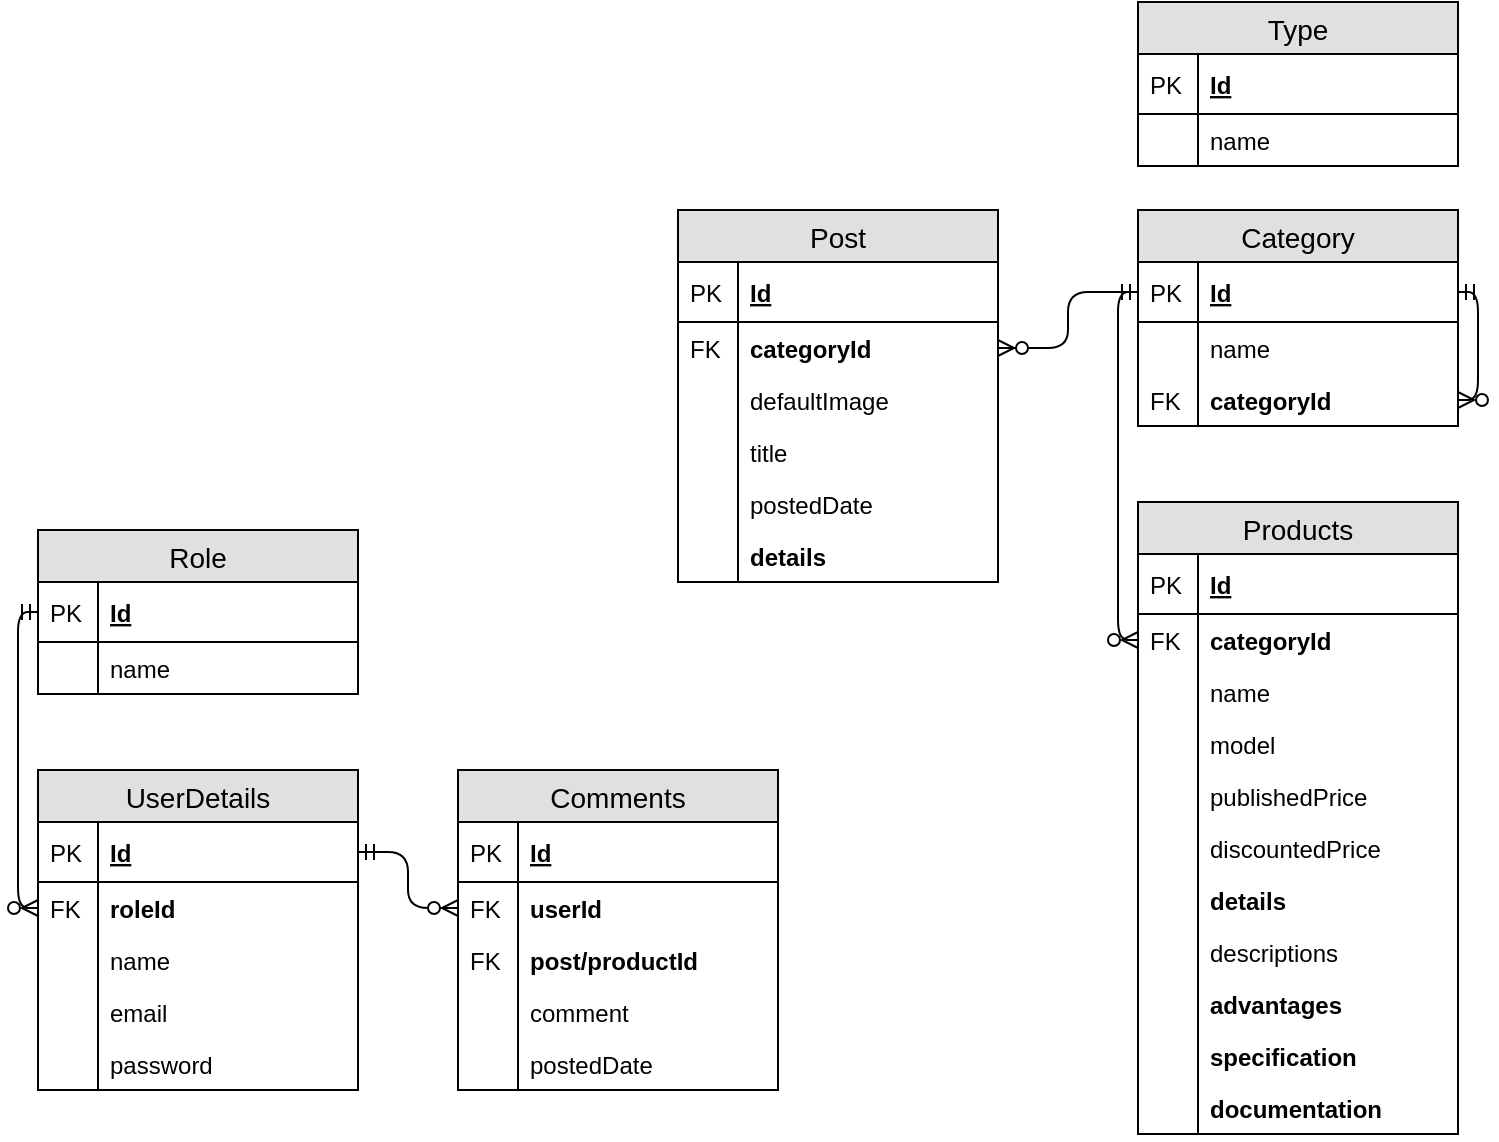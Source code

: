 <mxfile version="10.6.0"><diagram id="Jozdrf0DuG41BURUhVmB" name="Page-1"><mxGraphModel dx="1010" dy="582" grid="1" gridSize="10" guides="1" tooltips="1" connect="1" arrows="1" fold="1" page="1" pageScale="1" pageWidth="850" pageHeight="1100" math="0" shadow="0"><root><mxCell id="0"/><mxCell id="1" parent="0"/><mxCell id="B-Vxzdzl3B0pB5vQ94Bh-1" value="Products" style="swimlane;fontStyle=0;childLayout=stackLayout;horizontal=1;startSize=26;fillColor=#e0e0e0;horizontalStack=0;resizeParent=1;resizeParentMax=0;resizeLast=0;collapsible=1;marginBottom=0;swimlaneFillColor=#ffffff;align=center;fontSize=14;" vertex="1" parent="1"><mxGeometry x="580" y="260" width="160" height="316" as="geometry"/></mxCell><mxCell id="B-Vxzdzl3B0pB5vQ94Bh-2" value="Id" style="shape=partialRectangle;top=0;left=0;right=0;bottom=1;align=left;verticalAlign=middle;fillColor=none;spacingLeft=34;spacingRight=4;overflow=hidden;rotatable=0;points=[[0,0.5],[1,0.5]];portConstraint=eastwest;dropTarget=0;fontStyle=5;fontSize=12;" vertex="1" parent="B-Vxzdzl3B0pB5vQ94Bh-1"><mxGeometry y="26" width="160" height="30" as="geometry"/></mxCell><mxCell id="B-Vxzdzl3B0pB5vQ94Bh-3" value="PK" style="shape=partialRectangle;top=0;left=0;bottom=0;fillColor=none;align=left;verticalAlign=middle;spacingLeft=4;spacingRight=4;overflow=hidden;rotatable=0;points=[];portConstraint=eastwest;part=1;fontSize=12;" vertex="1" connectable="0" parent="B-Vxzdzl3B0pB5vQ94Bh-2"><mxGeometry width="30" height="30" as="geometry"/></mxCell><mxCell id="B-Vxzdzl3B0pB5vQ94Bh-84" value="categoryId" style="shape=partialRectangle;top=0;left=0;right=0;bottom=0;align=left;verticalAlign=top;fillColor=none;spacingLeft=34;spacingRight=4;overflow=hidden;rotatable=0;points=[[0,0.5],[1,0.5]];portConstraint=eastwest;dropTarget=0;fontSize=12;fontStyle=1" vertex="1" parent="B-Vxzdzl3B0pB5vQ94Bh-1"><mxGeometry y="56" width="160" height="26" as="geometry"/></mxCell><mxCell id="B-Vxzdzl3B0pB5vQ94Bh-85" value="FK" style="shape=partialRectangle;top=0;left=0;bottom=0;fillColor=none;align=left;verticalAlign=top;spacingLeft=4;spacingRight=4;overflow=hidden;rotatable=0;points=[];portConstraint=eastwest;part=1;fontSize=12;" vertex="1" connectable="0" parent="B-Vxzdzl3B0pB5vQ94Bh-84"><mxGeometry width="30" height="26" as="geometry"/></mxCell><mxCell id="B-Vxzdzl3B0pB5vQ94Bh-4" value="name" style="shape=partialRectangle;top=0;left=0;right=0;bottom=0;align=left;verticalAlign=top;fillColor=none;spacingLeft=34;spacingRight=4;overflow=hidden;rotatable=0;points=[[0,0.5],[1,0.5]];portConstraint=eastwest;dropTarget=0;fontSize=12;" vertex="1" parent="B-Vxzdzl3B0pB5vQ94Bh-1"><mxGeometry y="82" width="160" height="26" as="geometry"/></mxCell><mxCell id="B-Vxzdzl3B0pB5vQ94Bh-5" value="" style="shape=partialRectangle;top=0;left=0;bottom=0;fillColor=none;align=left;verticalAlign=top;spacingLeft=4;spacingRight=4;overflow=hidden;rotatable=0;points=[];portConstraint=eastwest;part=1;fontSize=12;" vertex="1" connectable="0" parent="B-Vxzdzl3B0pB5vQ94Bh-4"><mxGeometry width="30" height="26" as="geometry"/></mxCell><mxCell id="B-Vxzdzl3B0pB5vQ94Bh-6" value="model" style="shape=partialRectangle;top=0;left=0;right=0;bottom=0;align=left;verticalAlign=top;fillColor=none;spacingLeft=34;spacingRight=4;overflow=hidden;rotatable=0;points=[[0,0.5],[1,0.5]];portConstraint=eastwest;dropTarget=0;fontSize=12;" vertex="1" parent="B-Vxzdzl3B0pB5vQ94Bh-1"><mxGeometry y="108" width="160" height="26" as="geometry"/></mxCell><mxCell id="B-Vxzdzl3B0pB5vQ94Bh-7" value="" style="shape=partialRectangle;top=0;left=0;bottom=0;fillColor=none;align=left;verticalAlign=top;spacingLeft=4;spacingRight=4;overflow=hidden;rotatable=0;points=[];portConstraint=eastwest;part=1;fontSize=12;" vertex="1" connectable="0" parent="B-Vxzdzl3B0pB5vQ94Bh-6"><mxGeometry width="30" height="26" as="geometry"/></mxCell><mxCell id="B-Vxzdzl3B0pB5vQ94Bh-8" value="publishedPrice" style="shape=partialRectangle;top=0;left=0;right=0;bottom=0;align=left;verticalAlign=top;fillColor=none;spacingLeft=34;spacingRight=4;overflow=hidden;rotatable=0;points=[[0,0.5],[1,0.5]];portConstraint=eastwest;dropTarget=0;fontSize=12;" vertex="1" parent="B-Vxzdzl3B0pB5vQ94Bh-1"><mxGeometry y="134" width="160" height="26" as="geometry"/></mxCell><mxCell id="B-Vxzdzl3B0pB5vQ94Bh-9" value="" style="shape=partialRectangle;top=0;left=0;bottom=0;fillColor=none;align=left;verticalAlign=top;spacingLeft=4;spacingRight=4;overflow=hidden;rotatable=0;points=[];portConstraint=eastwest;part=1;fontSize=12;" vertex="1" connectable="0" parent="B-Vxzdzl3B0pB5vQ94Bh-8"><mxGeometry width="30" height="26" as="geometry"/></mxCell><mxCell id="B-Vxzdzl3B0pB5vQ94Bh-12" value="discountedPrice" style="shape=partialRectangle;top=0;left=0;right=0;bottom=0;align=left;verticalAlign=top;fillColor=none;spacingLeft=34;spacingRight=4;overflow=hidden;rotatable=0;points=[[0,0.5],[1,0.5]];portConstraint=eastwest;dropTarget=0;fontSize=12;" vertex="1" parent="B-Vxzdzl3B0pB5vQ94Bh-1"><mxGeometry y="160" width="160" height="26" as="geometry"/></mxCell><mxCell id="B-Vxzdzl3B0pB5vQ94Bh-13" value="" style="shape=partialRectangle;top=0;left=0;bottom=0;fillColor=none;align=left;verticalAlign=top;spacingLeft=4;spacingRight=4;overflow=hidden;rotatable=0;points=[];portConstraint=eastwest;part=1;fontSize=12;" vertex="1" connectable="0" parent="B-Vxzdzl3B0pB5vQ94Bh-12"><mxGeometry width="30" height="26" as="geometry"/></mxCell><mxCell id="B-Vxzdzl3B0pB5vQ94Bh-14" value="details" style="shape=partialRectangle;top=0;left=0;right=0;bottom=0;align=left;verticalAlign=top;fillColor=none;spacingLeft=34;spacingRight=4;overflow=hidden;rotatable=0;points=[[0,0.5],[1,0.5]];portConstraint=eastwest;dropTarget=0;fontSize=12;fontStyle=1" vertex="1" parent="B-Vxzdzl3B0pB5vQ94Bh-1"><mxGeometry y="186" width="160" height="26" as="geometry"/></mxCell><mxCell id="B-Vxzdzl3B0pB5vQ94Bh-15" value="" style="shape=partialRectangle;top=0;left=0;bottom=0;fillColor=none;align=left;verticalAlign=top;spacingLeft=4;spacingRight=4;overflow=hidden;rotatable=0;points=[];portConstraint=eastwest;part=1;fontSize=12;" vertex="1" connectable="0" parent="B-Vxzdzl3B0pB5vQ94Bh-14"><mxGeometry width="30" height="26" as="geometry"/></mxCell><mxCell id="B-Vxzdzl3B0pB5vQ94Bh-16" value="descriptions" style="shape=partialRectangle;top=0;left=0;right=0;bottom=0;align=left;verticalAlign=top;fillColor=none;spacingLeft=34;spacingRight=4;overflow=hidden;rotatable=0;points=[[0,0.5],[1,0.5]];portConstraint=eastwest;dropTarget=0;fontSize=12;" vertex="1" parent="B-Vxzdzl3B0pB5vQ94Bh-1"><mxGeometry y="212" width="160" height="26" as="geometry"/></mxCell><mxCell id="B-Vxzdzl3B0pB5vQ94Bh-17" value="" style="shape=partialRectangle;top=0;left=0;bottom=0;fillColor=none;align=left;verticalAlign=top;spacingLeft=4;spacingRight=4;overflow=hidden;rotatable=0;points=[];portConstraint=eastwest;part=1;fontSize=12;" vertex="1" connectable="0" parent="B-Vxzdzl3B0pB5vQ94Bh-16"><mxGeometry width="30" height="26" as="geometry"/></mxCell><mxCell id="B-Vxzdzl3B0pB5vQ94Bh-33" value="advantages" style="shape=partialRectangle;top=0;left=0;right=0;bottom=0;align=left;verticalAlign=top;fillColor=none;spacingLeft=34;spacingRight=4;overflow=hidden;rotatable=0;points=[[0,0.5],[1,0.5]];portConstraint=eastwest;dropTarget=0;fontSize=12;fontStyle=1" vertex="1" parent="B-Vxzdzl3B0pB5vQ94Bh-1"><mxGeometry y="238" width="160" height="26" as="geometry"/></mxCell><mxCell id="B-Vxzdzl3B0pB5vQ94Bh-34" value="" style="shape=partialRectangle;top=0;left=0;bottom=0;fillColor=none;align=left;verticalAlign=top;spacingLeft=4;spacingRight=4;overflow=hidden;rotatable=0;points=[];portConstraint=eastwest;part=1;fontSize=12;" vertex="1" connectable="0" parent="B-Vxzdzl3B0pB5vQ94Bh-33"><mxGeometry width="30" height="26" as="geometry"/></mxCell><mxCell id="B-Vxzdzl3B0pB5vQ94Bh-35" value="specification" style="shape=partialRectangle;top=0;left=0;right=0;bottom=0;align=left;verticalAlign=top;fillColor=none;spacingLeft=34;spacingRight=4;overflow=hidden;rotatable=0;points=[[0,0.5],[1,0.5]];portConstraint=eastwest;dropTarget=0;fontSize=12;fontStyle=1" vertex="1" parent="B-Vxzdzl3B0pB5vQ94Bh-1"><mxGeometry y="264" width="160" height="26" as="geometry"/></mxCell><mxCell id="B-Vxzdzl3B0pB5vQ94Bh-36" value="" style="shape=partialRectangle;top=0;left=0;bottom=0;fillColor=none;align=left;verticalAlign=top;spacingLeft=4;spacingRight=4;overflow=hidden;rotatable=0;points=[];portConstraint=eastwest;part=1;fontSize=12;" vertex="1" connectable="0" parent="B-Vxzdzl3B0pB5vQ94Bh-35"><mxGeometry width="30" height="26" as="geometry"/></mxCell><mxCell id="B-Vxzdzl3B0pB5vQ94Bh-37" value="documentation" style="shape=partialRectangle;top=0;left=0;right=0;bottom=0;align=left;verticalAlign=top;fillColor=none;spacingLeft=34;spacingRight=4;overflow=hidden;rotatable=0;points=[[0,0.5],[1,0.5]];portConstraint=eastwest;dropTarget=0;fontSize=12;fontStyle=1" vertex="1" parent="B-Vxzdzl3B0pB5vQ94Bh-1"><mxGeometry y="290" width="160" height="26" as="geometry"/></mxCell><mxCell id="B-Vxzdzl3B0pB5vQ94Bh-38" value="" style="shape=partialRectangle;top=0;left=0;bottom=0;fillColor=none;align=left;verticalAlign=top;spacingLeft=4;spacingRight=4;overflow=hidden;rotatable=0;points=[];portConstraint=eastwest;part=1;fontSize=12;" vertex="1" connectable="0" parent="B-Vxzdzl3B0pB5vQ94Bh-37"><mxGeometry width="30" height="26" as="geometry"/></mxCell><mxCell id="B-Vxzdzl3B0pB5vQ94Bh-39" value="Category" style="swimlane;fontStyle=0;childLayout=stackLayout;horizontal=1;startSize=26;fillColor=#e0e0e0;horizontalStack=0;resizeParent=1;resizeParentMax=0;resizeLast=0;collapsible=1;marginBottom=0;swimlaneFillColor=#ffffff;align=center;fontSize=14;" vertex="1" parent="1"><mxGeometry x="580" y="114" width="160" height="108" as="geometry"/></mxCell><mxCell id="B-Vxzdzl3B0pB5vQ94Bh-40" value="Id" style="shape=partialRectangle;top=0;left=0;right=0;bottom=1;align=left;verticalAlign=middle;fillColor=none;spacingLeft=34;spacingRight=4;overflow=hidden;rotatable=0;points=[[0,0.5],[1,0.5]];portConstraint=eastwest;dropTarget=0;fontStyle=5;fontSize=12;" vertex="1" parent="B-Vxzdzl3B0pB5vQ94Bh-39"><mxGeometry y="26" width="160" height="30" as="geometry"/></mxCell><mxCell id="B-Vxzdzl3B0pB5vQ94Bh-41" value="PK" style="shape=partialRectangle;top=0;left=0;bottom=0;fillColor=none;align=left;verticalAlign=middle;spacingLeft=4;spacingRight=4;overflow=hidden;rotatable=0;points=[];portConstraint=eastwest;part=1;fontSize=12;" vertex="1" connectable="0" parent="B-Vxzdzl3B0pB5vQ94Bh-40"><mxGeometry width="30" height="30" as="geometry"/></mxCell><mxCell id="B-Vxzdzl3B0pB5vQ94Bh-42" value="name" style="shape=partialRectangle;top=0;left=0;right=0;bottom=0;align=left;verticalAlign=top;fillColor=none;spacingLeft=34;spacingRight=4;overflow=hidden;rotatable=0;points=[[0,0.5],[1,0.5]];portConstraint=eastwest;dropTarget=0;fontSize=12;" vertex="1" parent="B-Vxzdzl3B0pB5vQ94Bh-39"><mxGeometry y="56" width="160" height="26" as="geometry"/></mxCell><mxCell id="B-Vxzdzl3B0pB5vQ94Bh-43" value="" style="shape=partialRectangle;top=0;left=0;bottom=0;fillColor=none;align=left;verticalAlign=top;spacingLeft=4;spacingRight=4;overflow=hidden;rotatable=0;points=[];portConstraint=eastwest;part=1;fontSize=12;" vertex="1" connectable="0" parent="B-Vxzdzl3B0pB5vQ94Bh-42"><mxGeometry width="30" height="26" as="geometry"/></mxCell><mxCell id="B-Vxzdzl3B0pB5vQ94Bh-55" value="categoryId" style="shape=partialRectangle;top=0;left=0;right=0;bottom=0;align=left;verticalAlign=top;fillColor=none;spacingLeft=34;spacingRight=4;overflow=hidden;rotatable=0;points=[[0,0.5],[1,0.5]];portConstraint=eastwest;dropTarget=0;fontSize=12;fontStyle=1" vertex="1" parent="B-Vxzdzl3B0pB5vQ94Bh-39"><mxGeometry y="82" width="160" height="26" as="geometry"/></mxCell><mxCell id="B-Vxzdzl3B0pB5vQ94Bh-56" value="FK" style="shape=partialRectangle;top=0;left=0;bottom=0;fillColor=none;align=left;verticalAlign=top;spacingLeft=4;spacingRight=4;overflow=hidden;rotatable=0;points=[];portConstraint=eastwest;part=1;fontSize=12;" vertex="1" connectable="0" parent="B-Vxzdzl3B0pB5vQ94Bh-55"><mxGeometry width="30" height="26" as="geometry"/></mxCell><mxCell id="B-Vxzdzl3B0pB5vQ94Bh-74" value="" style="edgeStyle=orthogonalEdgeStyle;fontSize=12;html=1;endArrow=ERzeroToMany;startArrow=ERmandOne;entryX=1;entryY=0.5;entryDx=0;entryDy=0;exitX=1;exitY=0.5;exitDx=0;exitDy=0;" edge="1" parent="B-Vxzdzl3B0pB5vQ94Bh-39" source="B-Vxzdzl3B0pB5vQ94Bh-40" target="B-Vxzdzl3B0pB5vQ94Bh-55"><mxGeometry width="100" height="100" relative="1" as="geometry"><mxPoint x="-560" y="416" as="sourcePoint"/><mxPoint x="-460" y="316" as="targetPoint"/></mxGeometry></mxCell><mxCell id="B-Vxzdzl3B0pB5vQ94Bh-50" value="Type" style="swimlane;fontStyle=0;childLayout=stackLayout;horizontal=1;startSize=26;fillColor=#e0e0e0;horizontalStack=0;resizeParent=1;resizeParentMax=0;resizeLast=0;collapsible=1;marginBottom=0;swimlaneFillColor=#ffffff;align=center;fontSize=14;" vertex="1" parent="1"><mxGeometry x="580" y="10" width="160" height="82" as="geometry"/></mxCell><mxCell id="B-Vxzdzl3B0pB5vQ94Bh-51" value="Id" style="shape=partialRectangle;top=0;left=0;right=0;bottom=1;align=left;verticalAlign=middle;fillColor=none;spacingLeft=34;spacingRight=4;overflow=hidden;rotatable=0;points=[[0,0.5],[1,0.5]];portConstraint=eastwest;dropTarget=0;fontStyle=5;fontSize=12;" vertex="1" parent="B-Vxzdzl3B0pB5vQ94Bh-50"><mxGeometry y="26" width="160" height="30" as="geometry"/></mxCell><mxCell id="B-Vxzdzl3B0pB5vQ94Bh-52" value="PK" style="shape=partialRectangle;top=0;left=0;bottom=0;fillColor=none;align=left;verticalAlign=middle;spacingLeft=4;spacingRight=4;overflow=hidden;rotatable=0;points=[];portConstraint=eastwest;part=1;fontSize=12;" vertex="1" connectable="0" parent="B-Vxzdzl3B0pB5vQ94Bh-51"><mxGeometry width="30" height="30" as="geometry"/></mxCell><mxCell id="B-Vxzdzl3B0pB5vQ94Bh-53" value="name" style="shape=partialRectangle;top=0;left=0;right=0;bottom=0;align=left;verticalAlign=top;fillColor=none;spacingLeft=34;spacingRight=4;overflow=hidden;rotatable=0;points=[[0,0.5],[1,0.5]];portConstraint=eastwest;dropTarget=0;fontSize=12;" vertex="1" parent="B-Vxzdzl3B0pB5vQ94Bh-50"><mxGeometry y="56" width="160" height="26" as="geometry"/></mxCell><mxCell id="B-Vxzdzl3B0pB5vQ94Bh-54" value="" style="shape=partialRectangle;top=0;left=0;bottom=0;fillColor=none;align=left;verticalAlign=top;spacingLeft=4;spacingRight=4;overflow=hidden;rotatable=0;points=[];portConstraint=eastwest;part=1;fontSize=12;" vertex="1" connectable="0" parent="B-Vxzdzl3B0pB5vQ94Bh-53"><mxGeometry width="30" height="26" as="geometry"/></mxCell><mxCell id="B-Vxzdzl3B0pB5vQ94Bh-69" value="Post" style="swimlane;fontStyle=0;childLayout=stackLayout;horizontal=1;startSize=26;fillColor=#e0e0e0;horizontalStack=0;resizeParent=1;resizeParentMax=0;resizeLast=0;collapsible=1;marginBottom=0;swimlaneFillColor=#ffffff;align=center;fontSize=14;" vertex="1" parent="1"><mxGeometry x="350" y="114" width="160" height="186" as="geometry"/></mxCell><mxCell id="B-Vxzdzl3B0pB5vQ94Bh-70" value="Id" style="shape=partialRectangle;top=0;left=0;right=0;bottom=1;align=left;verticalAlign=middle;fillColor=none;spacingLeft=34;spacingRight=4;overflow=hidden;rotatable=0;points=[[0,0.5],[1,0.5]];portConstraint=eastwest;dropTarget=0;fontStyle=5;fontSize=12;" vertex="1" parent="B-Vxzdzl3B0pB5vQ94Bh-69"><mxGeometry y="26" width="160" height="30" as="geometry"/></mxCell><mxCell id="B-Vxzdzl3B0pB5vQ94Bh-71" value="PK" style="shape=partialRectangle;top=0;left=0;bottom=0;fillColor=none;align=left;verticalAlign=middle;spacingLeft=4;spacingRight=4;overflow=hidden;rotatable=0;points=[];portConstraint=eastwest;part=1;fontSize=12;" vertex="1" connectable="0" parent="B-Vxzdzl3B0pB5vQ94Bh-70"><mxGeometry width="30" height="30" as="geometry"/></mxCell><mxCell id="B-Vxzdzl3B0pB5vQ94Bh-75" value="categoryId" style="shape=partialRectangle;top=0;left=0;right=0;bottom=0;align=left;verticalAlign=top;fillColor=none;spacingLeft=34;spacingRight=4;overflow=hidden;rotatable=0;points=[[0,0.5],[1,0.5]];portConstraint=eastwest;dropTarget=0;fontSize=12;fontStyle=1" vertex="1" parent="B-Vxzdzl3B0pB5vQ94Bh-69"><mxGeometry y="56" width="160" height="26" as="geometry"/></mxCell><mxCell id="B-Vxzdzl3B0pB5vQ94Bh-76" value="FK" style="shape=partialRectangle;top=0;left=0;bottom=0;fillColor=none;align=left;verticalAlign=top;spacingLeft=4;spacingRight=4;overflow=hidden;rotatable=0;points=[];portConstraint=eastwest;part=1;fontSize=12;" vertex="1" connectable="0" parent="B-Vxzdzl3B0pB5vQ94Bh-75"><mxGeometry width="30" height="26" as="geometry"/></mxCell><mxCell id="B-Vxzdzl3B0pB5vQ94Bh-82" value="defaultImage" style="shape=partialRectangle;top=0;left=0;right=0;bottom=0;align=left;verticalAlign=top;fillColor=none;spacingLeft=34;spacingRight=4;overflow=hidden;rotatable=0;points=[[0,0.5],[1,0.5]];portConstraint=eastwest;dropTarget=0;fontSize=12;" vertex="1" parent="B-Vxzdzl3B0pB5vQ94Bh-69"><mxGeometry y="82" width="160" height="26" as="geometry"/></mxCell><mxCell id="B-Vxzdzl3B0pB5vQ94Bh-83" value="" style="shape=partialRectangle;top=0;left=0;bottom=0;fillColor=none;align=left;verticalAlign=top;spacingLeft=4;spacingRight=4;overflow=hidden;rotatable=0;points=[];portConstraint=eastwest;part=1;fontSize=12;" vertex="1" connectable="0" parent="B-Vxzdzl3B0pB5vQ94Bh-82"><mxGeometry width="30" height="26" as="geometry"/></mxCell><mxCell id="B-Vxzdzl3B0pB5vQ94Bh-72" value="title" style="shape=partialRectangle;top=0;left=0;right=0;bottom=0;align=left;verticalAlign=top;fillColor=none;spacingLeft=34;spacingRight=4;overflow=hidden;rotatable=0;points=[[0,0.5],[1,0.5]];portConstraint=eastwest;dropTarget=0;fontSize=12;" vertex="1" parent="B-Vxzdzl3B0pB5vQ94Bh-69"><mxGeometry y="108" width="160" height="26" as="geometry"/></mxCell><mxCell id="B-Vxzdzl3B0pB5vQ94Bh-73" value="" style="shape=partialRectangle;top=0;left=0;bottom=0;fillColor=none;align=left;verticalAlign=top;spacingLeft=4;spacingRight=4;overflow=hidden;rotatable=0;points=[];portConstraint=eastwest;part=1;fontSize=12;" vertex="1" connectable="0" parent="B-Vxzdzl3B0pB5vQ94Bh-72"><mxGeometry width="30" height="26" as="geometry"/></mxCell><mxCell id="B-Vxzdzl3B0pB5vQ94Bh-78" value="postedDate" style="shape=partialRectangle;top=0;left=0;right=0;bottom=0;align=left;verticalAlign=top;fillColor=none;spacingLeft=34;spacingRight=4;overflow=hidden;rotatable=0;points=[[0,0.5],[1,0.5]];portConstraint=eastwest;dropTarget=0;fontSize=12;" vertex="1" parent="B-Vxzdzl3B0pB5vQ94Bh-69"><mxGeometry y="134" width="160" height="26" as="geometry"/></mxCell><mxCell id="B-Vxzdzl3B0pB5vQ94Bh-79" value="" style="shape=partialRectangle;top=0;left=0;bottom=0;fillColor=none;align=left;verticalAlign=top;spacingLeft=4;spacingRight=4;overflow=hidden;rotatable=0;points=[];portConstraint=eastwest;part=1;fontSize=12;" vertex="1" connectable="0" parent="B-Vxzdzl3B0pB5vQ94Bh-78"><mxGeometry width="30" height="26" as="geometry"/></mxCell><mxCell id="B-Vxzdzl3B0pB5vQ94Bh-80" value="details" style="shape=partialRectangle;top=0;left=0;right=0;bottom=0;align=left;verticalAlign=top;fillColor=none;spacingLeft=34;spacingRight=4;overflow=hidden;rotatable=0;points=[[0,0.5],[1,0.5]];portConstraint=eastwest;dropTarget=0;fontSize=12;fontStyle=1" vertex="1" parent="B-Vxzdzl3B0pB5vQ94Bh-69"><mxGeometry y="160" width="160" height="26" as="geometry"/></mxCell><mxCell id="B-Vxzdzl3B0pB5vQ94Bh-81" value="" style="shape=partialRectangle;top=0;left=0;bottom=0;fillColor=none;align=left;verticalAlign=top;spacingLeft=4;spacingRight=4;overflow=hidden;rotatable=0;points=[];portConstraint=eastwest;part=1;fontSize=12;" vertex="1" connectable="0" parent="B-Vxzdzl3B0pB5vQ94Bh-80"><mxGeometry width="30" height="26" as="geometry"/></mxCell><mxCell id="B-Vxzdzl3B0pB5vQ94Bh-77" value="" style="edgeStyle=orthogonalEdgeStyle;fontSize=12;html=1;endArrow=ERzeroToMany;startArrow=ERmandOne;entryX=1;entryY=0.5;entryDx=0;entryDy=0;exitX=0;exitY=0.5;exitDx=0;exitDy=0;" edge="1" parent="1" source="B-Vxzdzl3B0pB5vQ94Bh-40" target="B-Vxzdzl3B0pB5vQ94Bh-75"><mxGeometry width="100" height="100" relative="1" as="geometry"><mxPoint x="410" y="470" as="sourcePoint"/><mxPoint x="510" y="370" as="targetPoint"/></mxGeometry></mxCell><mxCell id="B-Vxzdzl3B0pB5vQ94Bh-86" value="" style="edgeStyle=orthogonalEdgeStyle;fontSize=12;html=1;endArrow=ERzeroToMany;startArrow=ERmandOne;entryX=0;entryY=0.5;entryDx=0;entryDy=0;exitX=0;exitY=0.5;exitDx=0;exitDy=0;" edge="1" parent="1" source="B-Vxzdzl3B0pB5vQ94Bh-40" target="B-Vxzdzl3B0pB5vQ94Bh-84"><mxGeometry width="100" height="100" relative="1" as="geometry"><mxPoint x="230" y="510" as="sourcePoint"/><mxPoint x="330" y="410" as="targetPoint"/></mxGeometry></mxCell><mxCell id="B-Vxzdzl3B0pB5vQ94Bh-87" value="Role" style="swimlane;fontStyle=0;childLayout=stackLayout;horizontal=1;startSize=26;fillColor=#e0e0e0;horizontalStack=0;resizeParent=1;resizeParentMax=0;resizeLast=0;collapsible=1;marginBottom=0;swimlaneFillColor=#ffffff;align=center;fontSize=14;" vertex="1" parent="1"><mxGeometry x="30" y="274" width="160" height="82" as="geometry"/></mxCell><mxCell id="B-Vxzdzl3B0pB5vQ94Bh-88" value="Id" style="shape=partialRectangle;top=0;left=0;right=0;bottom=1;align=left;verticalAlign=middle;fillColor=none;spacingLeft=34;spacingRight=4;overflow=hidden;rotatable=0;points=[[0,0.5],[1,0.5]];portConstraint=eastwest;dropTarget=0;fontStyle=5;fontSize=12;" vertex="1" parent="B-Vxzdzl3B0pB5vQ94Bh-87"><mxGeometry y="26" width="160" height="30" as="geometry"/></mxCell><mxCell id="B-Vxzdzl3B0pB5vQ94Bh-89" value="PK" style="shape=partialRectangle;top=0;left=0;bottom=0;fillColor=none;align=left;verticalAlign=middle;spacingLeft=4;spacingRight=4;overflow=hidden;rotatable=0;points=[];portConstraint=eastwest;part=1;fontSize=12;" vertex="1" connectable="0" parent="B-Vxzdzl3B0pB5vQ94Bh-88"><mxGeometry width="30" height="30" as="geometry"/></mxCell><mxCell id="B-Vxzdzl3B0pB5vQ94Bh-90" value="name" style="shape=partialRectangle;top=0;left=0;right=0;bottom=0;align=left;verticalAlign=top;fillColor=none;spacingLeft=34;spacingRight=4;overflow=hidden;rotatable=0;points=[[0,0.5],[1,0.5]];portConstraint=eastwest;dropTarget=0;fontSize=12;" vertex="1" parent="B-Vxzdzl3B0pB5vQ94Bh-87"><mxGeometry y="56" width="160" height="26" as="geometry"/></mxCell><mxCell id="B-Vxzdzl3B0pB5vQ94Bh-91" value="" style="shape=partialRectangle;top=0;left=0;bottom=0;fillColor=none;align=left;verticalAlign=top;spacingLeft=4;spacingRight=4;overflow=hidden;rotatable=0;points=[];portConstraint=eastwest;part=1;fontSize=12;" vertex="1" connectable="0" parent="B-Vxzdzl3B0pB5vQ94Bh-90"><mxGeometry width="30" height="26" as="geometry"/></mxCell><mxCell id="B-Vxzdzl3B0pB5vQ94Bh-92" value="UserDetails" style="swimlane;fontStyle=0;childLayout=stackLayout;horizontal=1;startSize=26;fillColor=#e0e0e0;horizontalStack=0;resizeParent=1;resizeParentMax=0;resizeLast=0;collapsible=1;marginBottom=0;swimlaneFillColor=#ffffff;align=center;fontSize=14;" vertex="1" parent="1"><mxGeometry x="30" y="394" width="160" height="160" as="geometry"/></mxCell><mxCell id="B-Vxzdzl3B0pB5vQ94Bh-93" value="Id" style="shape=partialRectangle;top=0;left=0;right=0;bottom=1;align=left;verticalAlign=middle;fillColor=none;spacingLeft=34;spacingRight=4;overflow=hidden;rotatable=0;points=[[0,0.5],[1,0.5]];portConstraint=eastwest;dropTarget=0;fontStyle=5;fontSize=12;" vertex="1" parent="B-Vxzdzl3B0pB5vQ94Bh-92"><mxGeometry y="26" width="160" height="30" as="geometry"/></mxCell><mxCell id="B-Vxzdzl3B0pB5vQ94Bh-94" value="PK" style="shape=partialRectangle;top=0;left=0;bottom=0;fillColor=none;align=left;verticalAlign=middle;spacingLeft=4;spacingRight=4;overflow=hidden;rotatable=0;points=[];portConstraint=eastwest;part=1;fontSize=12;" vertex="1" connectable="0" parent="B-Vxzdzl3B0pB5vQ94Bh-93"><mxGeometry width="30" height="30" as="geometry"/></mxCell><mxCell id="B-Vxzdzl3B0pB5vQ94Bh-95" value="roleId" style="shape=partialRectangle;top=0;left=0;right=0;bottom=0;align=left;verticalAlign=top;fillColor=none;spacingLeft=34;spacingRight=4;overflow=hidden;rotatable=0;points=[[0,0.5],[1,0.5]];portConstraint=eastwest;dropTarget=0;fontSize=12;fontStyle=1" vertex="1" parent="B-Vxzdzl3B0pB5vQ94Bh-92"><mxGeometry y="56" width="160" height="26" as="geometry"/></mxCell><mxCell id="B-Vxzdzl3B0pB5vQ94Bh-96" value="FK" style="shape=partialRectangle;top=0;left=0;bottom=0;fillColor=none;align=left;verticalAlign=top;spacingLeft=4;spacingRight=4;overflow=hidden;rotatable=0;points=[];portConstraint=eastwest;part=1;fontSize=12;" vertex="1" connectable="0" parent="B-Vxzdzl3B0pB5vQ94Bh-95"><mxGeometry width="30" height="26" as="geometry"/></mxCell><mxCell id="B-Vxzdzl3B0pB5vQ94Bh-102" value="name" style="shape=partialRectangle;top=0;left=0;right=0;bottom=0;align=left;verticalAlign=top;fillColor=none;spacingLeft=34;spacingRight=4;overflow=hidden;rotatable=0;points=[[0,0.5],[1,0.5]];portConstraint=eastwest;dropTarget=0;fontSize=12;" vertex="1" parent="B-Vxzdzl3B0pB5vQ94Bh-92"><mxGeometry y="82" width="160" height="26" as="geometry"/></mxCell><mxCell id="B-Vxzdzl3B0pB5vQ94Bh-103" value="" style="shape=partialRectangle;top=0;left=0;bottom=0;fillColor=none;align=left;verticalAlign=top;spacingLeft=4;spacingRight=4;overflow=hidden;rotatable=0;points=[];portConstraint=eastwest;part=1;fontSize=12;" vertex="1" connectable="0" parent="B-Vxzdzl3B0pB5vQ94Bh-102"><mxGeometry width="30" height="26" as="geometry"/></mxCell><mxCell id="B-Vxzdzl3B0pB5vQ94Bh-105" value="email" style="shape=partialRectangle;top=0;left=0;right=0;bottom=0;align=left;verticalAlign=top;fillColor=none;spacingLeft=34;spacingRight=4;overflow=hidden;rotatable=0;points=[[0,0.5],[1,0.5]];portConstraint=eastwest;dropTarget=0;fontSize=12;" vertex="1" parent="B-Vxzdzl3B0pB5vQ94Bh-92"><mxGeometry y="108" width="160" height="26" as="geometry"/></mxCell><mxCell id="B-Vxzdzl3B0pB5vQ94Bh-106" value="" style="shape=partialRectangle;top=0;left=0;bottom=0;fillColor=none;align=left;verticalAlign=top;spacingLeft=4;spacingRight=4;overflow=hidden;rotatable=0;points=[];portConstraint=eastwest;part=1;fontSize=12;" vertex="1" connectable="0" parent="B-Vxzdzl3B0pB5vQ94Bh-105"><mxGeometry width="30" height="26" as="geometry"/></mxCell><mxCell id="B-Vxzdzl3B0pB5vQ94Bh-107" value="password" style="shape=partialRectangle;top=0;left=0;right=0;bottom=0;align=left;verticalAlign=top;fillColor=none;spacingLeft=34;spacingRight=4;overflow=hidden;rotatable=0;points=[[0,0.5],[1,0.5]];portConstraint=eastwest;dropTarget=0;fontSize=12;" vertex="1" parent="B-Vxzdzl3B0pB5vQ94Bh-92"><mxGeometry y="134" width="160" height="26" as="geometry"/></mxCell><mxCell id="B-Vxzdzl3B0pB5vQ94Bh-108" value="" style="shape=partialRectangle;top=0;left=0;bottom=0;fillColor=none;align=left;verticalAlign=top;spacingLeft=4;spacingRight=4;overflow=hidden;rotatable=0;points=[];portConstraint=eastwest;part=1;fontSize=12;" vertex="1" connectable="0" parent="B-Vxzdzl3B0pB5vQ94Bh-107"><mxGeometry width="30" height="26" as="geometry"/></mxCell><mxCell id="B-Vxzdzl3B0pB5vQ94Bh-97" value="Comments" style="swimlane;fontStyle=0;childLayout=stackLayout;horizontal=1;startSize=26;fillColor=#e0e0e0;horizontalStack=0;resizeParent=1;resizeParentMax=0;resizeLast=0;collapsible=1;marginBottom=0;swimlaneFillColor=#ffffff;align=center;fontSize=14;" vertex="1" parent="1"><mxGeometry x="240" y="394" width="160" height="160" as="geometry"/></mxCell><mxCell id="B-Vxzdzl3B0pB5vQ94Bh-98" value="Id" style="shape=partialRectangle;top=0;left=0;right=0;bottom=1;align=left;verticalAlign=middle;fillColor=none;spacingLeft=34;spacingRight=4;overflow=hidden;rotatable=0;points=[[0,0.5],[1,0.5]];portConstraint=eastwest;dropTarget=0;fontStyle=5;fontSize=12;" vertex="1" parent="B-Vxzdzl3B0pB5vQ94Bh-97"><mxGeometry y="26" width="160" height="30" as="geometry"/></mxCell><mxCell id="B-Vxzdzl3B0pB5vQ94Bh-99" value="PK" style="shape=partialRectangle;top=0;left=0;bottom=0;fillColor=none;align=left;verticalAlign=middle;spacingLeft=4;spacingRight=4;overflow=hidden;rotatable=0;points=[];portConstraint=eastwest;part=1;fontSize=12;" vertex="1" connectable="0" parent="B-Vxzdzl3B0pB5vQ94Bh-98"><mxGeometry width="30" height="30" as="geometry"/></mxCell><mxCell id="B-Vxzdzl3B0pB5vQ94Bh-100" value="userId" style="shape=partialRectangle;top=0;left=0;right=0;bottom=0;align=left;verticalAlign=top;fillColor=none;spacingLeft=34;spacingRight=4;overflow=hidden;rotatable=0;points=[[0,0.5],[1,0.5]];portConstraint=eastwest;dropTarget=0;fontSize=12;fontStyle=1" vertex="1" parent="B-Vxzdzl3B0pB5vQ94Bh-97"><mxGeometry y="56" width="160" height="26" as="geometry"/></mxCell><mxCell id="B-Vxzdzl3B0pB5vQ94Bh-101" value="FK" style="shape=partialRectangle;top=0;left=0;bottom=0;fillColor=none;align=left;verticalAlign=top;spacingLeft=4;spacingRight=4;overflow=hidden;rotatable=0;points=[];portConstraint=eastwest;part=1;fontSize=12;" vertex="1" connectable="0" parent="B-Vxzdzl3B0pB5vQ94Bh-100"><mxGeometry width="30" height="26" as="geometry"/></mxCell><mxCell id="B-Vxzdzl3B0pB5vQ94Bh-109" value="post/productId" style="shape=partialRectangle;top=0;left=0;right=0;bottom=0;align=left;verticalAlign=top;fillColor=none;spacingLeft=34;spacingRight=4;overflow=hidden;rotatable=0;points=[[0,0.5],[1,0.5]];portConstraint=eastwest;dropTarget=0;fontSize=12;fontStyle=1" vertex="1" parent="B-Vxzdzl3B0pB5vQ94Bh-97"><mxGeometry y="82" width="160" height="26" as="geometry"/></mxCell><mxCell id="B-Vxzdzl3B0pB5vQ94Bh-110" value="FK" style="shape=partialRectangle;top=0;left=0;bottom=0;fillColor=none;align=left;verticalAlign=top;spacingLeft=4;spacingRight=4;overflow=hidden;rotatable=0;points=[];portConstraint=eastwest;part=1;fontSize=12;" vertex="1" connectable="0" parent="B-Vxzdzl3B0pB5vQ94Bh-109"><mxGeometry width="30" height="26" as="geometry"/></mxCell><mxCell id="B-Vxzdzl3B0pB5vQ94Bh-111" value="comment&#10;" style="shape=partialRectangle;top=0;left=0;right=0;bottom=0;align=left;verticalAlign=top;fillColor=none;spacingLeft=34;spacingRight=4;overflow=hidden;rotatable=0;points=[[0,0.5],[1,0.5]];portConstraint=eastwest;dropTarget=0;fontSize=12;" vertex="1" parent="B-Vxzdzl3B0pB5vQ94Bh-97"><mxGeometry y="108" width="160" height="26" as="geometry"/></mxCell><mxCell id="B-Vxzdzl3B0pB5vQ94Bh-112" value="" style="shape=partialRectangle;top=0;left=0;bottom=0;fillColor=none;align=left;verticalAlign=top;spacingLeft=4;spacingRight=4;overflow=hidden;rotatable=0;points=[];portConstraint=eastwest;part=1;fontSize=12;" vertex="1" connectable="0" parent="B-Vxzdzl3B0pB5vQ94Bh-111"><mxGeometry width="30" height="26" as="geometry"/></mxCell><mxCell id="B-Vxzdzl3B0pB5vQ94Bh-113" value="postedDate&#10;" style="shape=partialRectangle;top=0;left=0;right=0;bottom=0;align=left;verticalAlign=top;fillColor=none;spacingLeft=34;spacingRight=4;overflow=hidden;rotatable=0;points=[[0,0.5],[1,0.5]];portConstraint=eastwest;dropTarget=0;fontSize=12;" vertex="1" parent="B-Vxzdzl3B0pB5vQ94Bh-97"><mxGeometry y="134" width="160" height="26" as="geometry"/></mxCell><mxCell id="B-Vxzdzl3B0pB5vQ94Bh-114" value="" style="shape=partialRectangle;top=0;left=0;bottom=0;fillColor=none;align=left;verticalAlign=top;spacingLeft=4;spacingRight=4;overflow=hidden;rotatable=0;points=[];portConstraint=eastwest;part=1;fontSize=12;" vertex="1" connectable="0" parent="B-Vxzdzl3B0pB5vQ94Bh-113"><mxGeometry width="30" height="26" as="geometry"/></mxCell><mxCell id="B-Vxzdzl3B0pB5vQ94Bh-104" value="" style="edgeStyle=orthogonalEdgeStyle;fontSize=12;html=1;endArrow=ERzeroToMany;startArrow=ERmandOne;entryX=0;entryY=0.5;entryDx=0;entryDy=0;exitX=0;exitY=0.5;exitDx=0;exitDy=0;" edge="1" parent="1" source="B-Vxzdzl3B0pB5vQ94Bh-88" target="B-Vxzdzl3B0pB5vQ94Bh-95"><mxGeometry width="100" height="100" relative="1" as="geometry"><mxPoint x="30" y="700" as="sourcePoint"/><mxPoint x="130" y="600" as="targetPoint"/></mxGeometry></mxCell><mxCell id="B-Vxzdzl3B0pB5vQ94Bh-115" value="" style="edgeStyle=orthogonalEdgeStyle;fontSize=12;html=1;endArrow=ERzeroToMany;startArrow=ERmandOne;entryX=0;entryY=0.5;entryDx=0;entryDy=0;exitX=1;exitY=0.5;exitDx=0;exitDy=0;" edge="1" parent="1" source="B-Vxzdzl3B0pB5vQ94Bh-93" target="B-Vxzdzl3B0pB5vQ94Bh-100"><mxGeometry width="100" height="100" relative="1" as="geometry"><mxPoint x="230" y="340" as="sourcePoint"/><mxPoint x="330" y="240" as="targetPoint"/></mxGeometry></mxCell></root></mxGraphModel></diagram></mxfile>